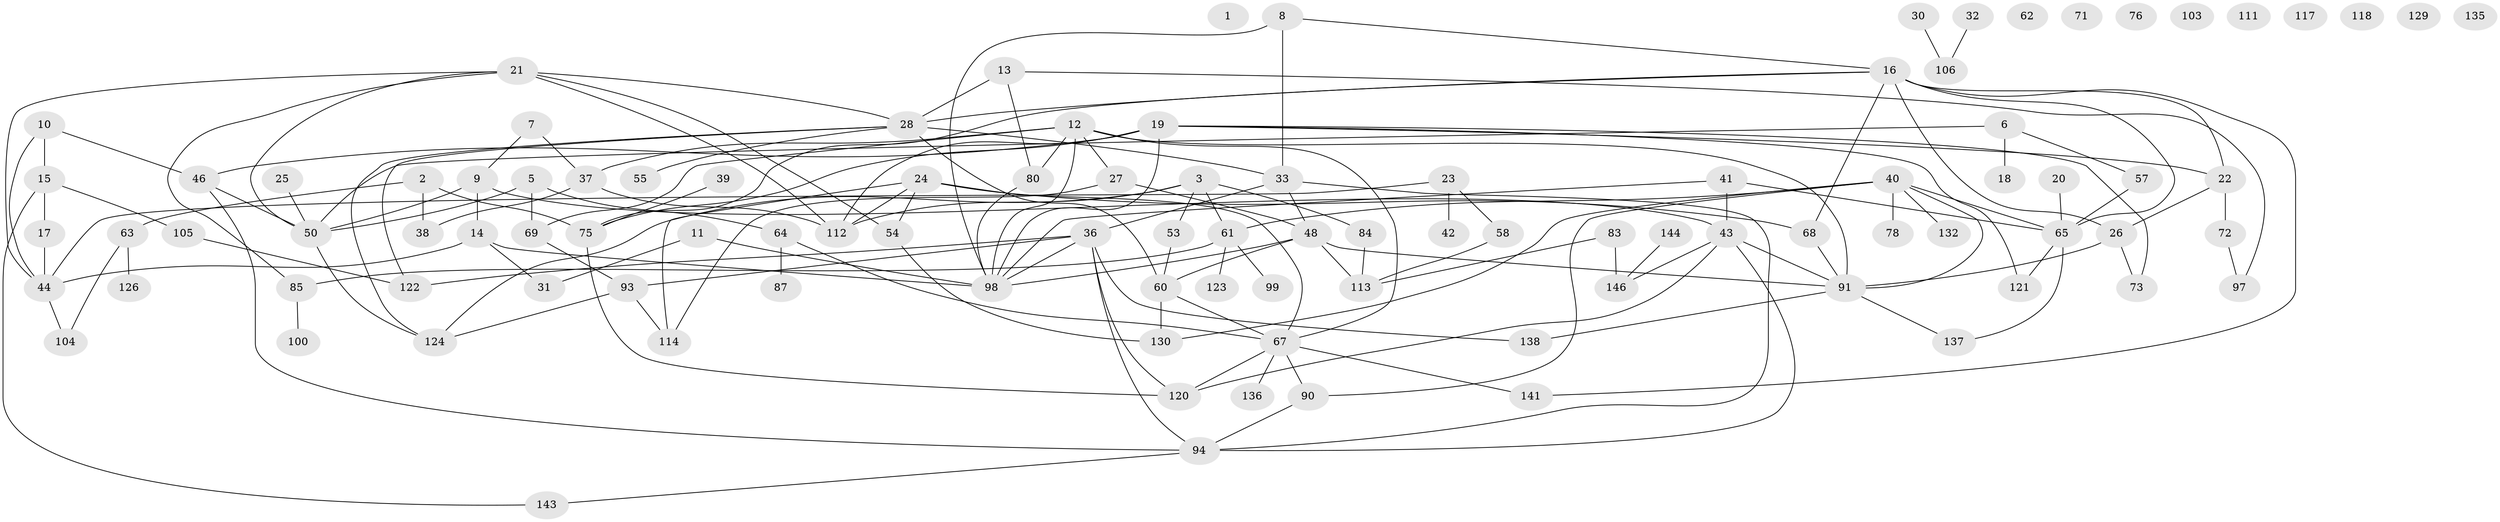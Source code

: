 // Generated by graph-tools (version 1.1) at 2025/23/03/03/25 07:23:24]
// undirected, 103 vertices, 157 edges
graph export_dot {
graph [start="1"]
  node [color=gray90,style=filled];
  1;
  2 [super="+59"];
  3 [super="+4"];
  5 [super="+110"];
  6;
  7;
  8 [super="+102"];
  9 [super="+35"];
  10;
  11;
  12 [super="+125"];
  13 [super="+56"];
  14 [super="+101"];
  15 [super="+70"];
  16 [super="+77"];
  17 [super="+82"];
  18 [super="+131"];
  19 [super="+128"];
  20;
  21;
  22 [super="+81"];
  23;
  24 [super="+140"];
  25;
  26 [super="+34"];
  27 [super="+29"];
  28 [super="+45"];
  30;
  31;
  32;
  33 [super="+66"];
  36 [super="+96"];
  37 [super="+52"];
  38 [super="+47"];
  39;
  40 [super="+49"];
  41;
  42;
  43 [super="+134"];
  44 [super="+74"];
  46;
  48 [super="+51"];
  50 [super="+79"];
  53;
  54;
  55 [super="+95"];
  57;
  58;
  60 [super="+86"];
  61 [super="+107"];
  62;
  63 [super="+88"];
  64;
  65 [super="+142"];
  67 [super="+145"];
  68;
  69 [super="+89"];
  71;
  72;
  73;
  75 [super="+119"];
  76;
  78;
  80;
  83;
  84;
  85 [super="+92"];
  87;
  90;
  91 [super="+109"];
  93;
  94 [super="+139"];
  97;
  98 [super="+108"];
  99;
  100 [super="+115"];
  103;
  104;
  105;
  106;
  111;
  112 [super="+116"];
  113;
  114;
  117;
  118;
  120;
  121;
  122;
  123;
  124 [super="+127"];
  126;
  129;
  130 [super="+133"];
  132;
  135;
  136;
  137;
  138;
  141;
  143;
  144;
  146;
  2 -- 38;
  2 -- 75;
  2 -- 63;
  3 -- 112;
  3 -- 84;
  3 -- 53;
  3 -- 124;
  3 -- 61;
  5 -- 64;
  5 -- 50;
  5 -- 69;
  6 -- 57;
  6 -- 18;
  6 -- 50;
  7 -- 9;
  7 -- 37;
  8 -- 16;
  8 -- 98;
  8 -- 33;
  9 -- 50;
  9 -- 43;
  9 -- 14;
  10 -- 15;
  10 -- 46;
  10 -- 44;
  11 -- 31;
  11 -- 98;
  12 -- 67;
  12 -- 98;
  12 -- 91;
  12 -- 80;
  12 -- 37;
  12 -- 69;
  12 -- 27;
  13 -- 80;
  13 -- 97;
  13 -- 28;
  14 -- 98;
  14 -- 44;
  14 -- 31;
  15 -- 17;
  15 -- 143;
  15 -- 105;
  16 -- 22;
  16 -- 26;
  16 -- 68;
  16 -- 141;
  16 -- 28;
  16 -- 75;
  16 -- 65;
  17 -- 44;
  19 -- 46;
  19 -- 112;
  19 -- 121;
  19 -- 98;
  19 -- 73;
  19 -- 22;
  19 -- 75;
  20 -- 65;
  21 -- 28;
  21 -- 50;
  21 -- 54;
  21 -- 44;
  21 -- 85;
  21 -- 112;
  22 -- 26;
  22 -- 72;
  23 -- 42;
  23 -- 58;
  23 -- 44;
  24 -- 68;
  24 -- 112;
  24 -- 114;
  24 -- 67;
  24 -- 54;
  25 -- 50;
  26 -- 73;
  26 -- 91;
  27 -- 114;
  27 -- 48;
  28 -- 124;
  28 -- 33;
  28 -- 122;
  28 -- 60;
  28 -- 55;
  30 -- 106;
  32 -- 106;
  33 -- 48;
  33 -- 36;
  33 -- 94;
  36 -- 93;
  36 -- 98;
  36 -- 138;
  36 -- 120;
  36 -- 122;
  36 -- 94;
  37 -- 38;
  37 -- 112;
  39 -- 75;
  40 -- 90;
  40 -- 91;
  40 -- 132;
  40 -- 61;
  40 -- 78;
  40 -- 65;
  40 -- 130;
  41 -- 43;
  41 -- 98;
  41 -- 65;
  43 -- 94;
  43 -- 120;
  43 -- 146;
  43 -- 91;
  44 -- 104;
  46 -- 94;
  46 -- 50;
  48 -- 98;
  48 -- 113;
  48 -- 91;
  48 -- 60;
  50 -- 124;
  53 -- 60;
  54 -- 130;
  57 -- 65;
  58 -- 113;
  60 -- 130;
  60 -- 67;
  61 -- 99;
  61 -- 85;
  61 -- 123;
  63 -- 104;
  63 -- 126;
  64 -- 87;
  64 -- 67;
  65 -- 137;
  65 -- 121;
  67 -- 141;
  67 -- 136;
  67 -- 90;
  67 -- 120;
  68 -- 91;
  69 -- 93;
  72 -- 97;
  75 -- 120;
  80 -- 98;
  83 -- 113;
  83 -- 146;
  84 -- 113;
  85 -- 100;
  90 -- 94;
  91 -- 137;
  91 -- 138;
  93 -- 114;
  93 -- 124;
  94 -- 143;
  105 -- 122;
  144 -- 146;
}
